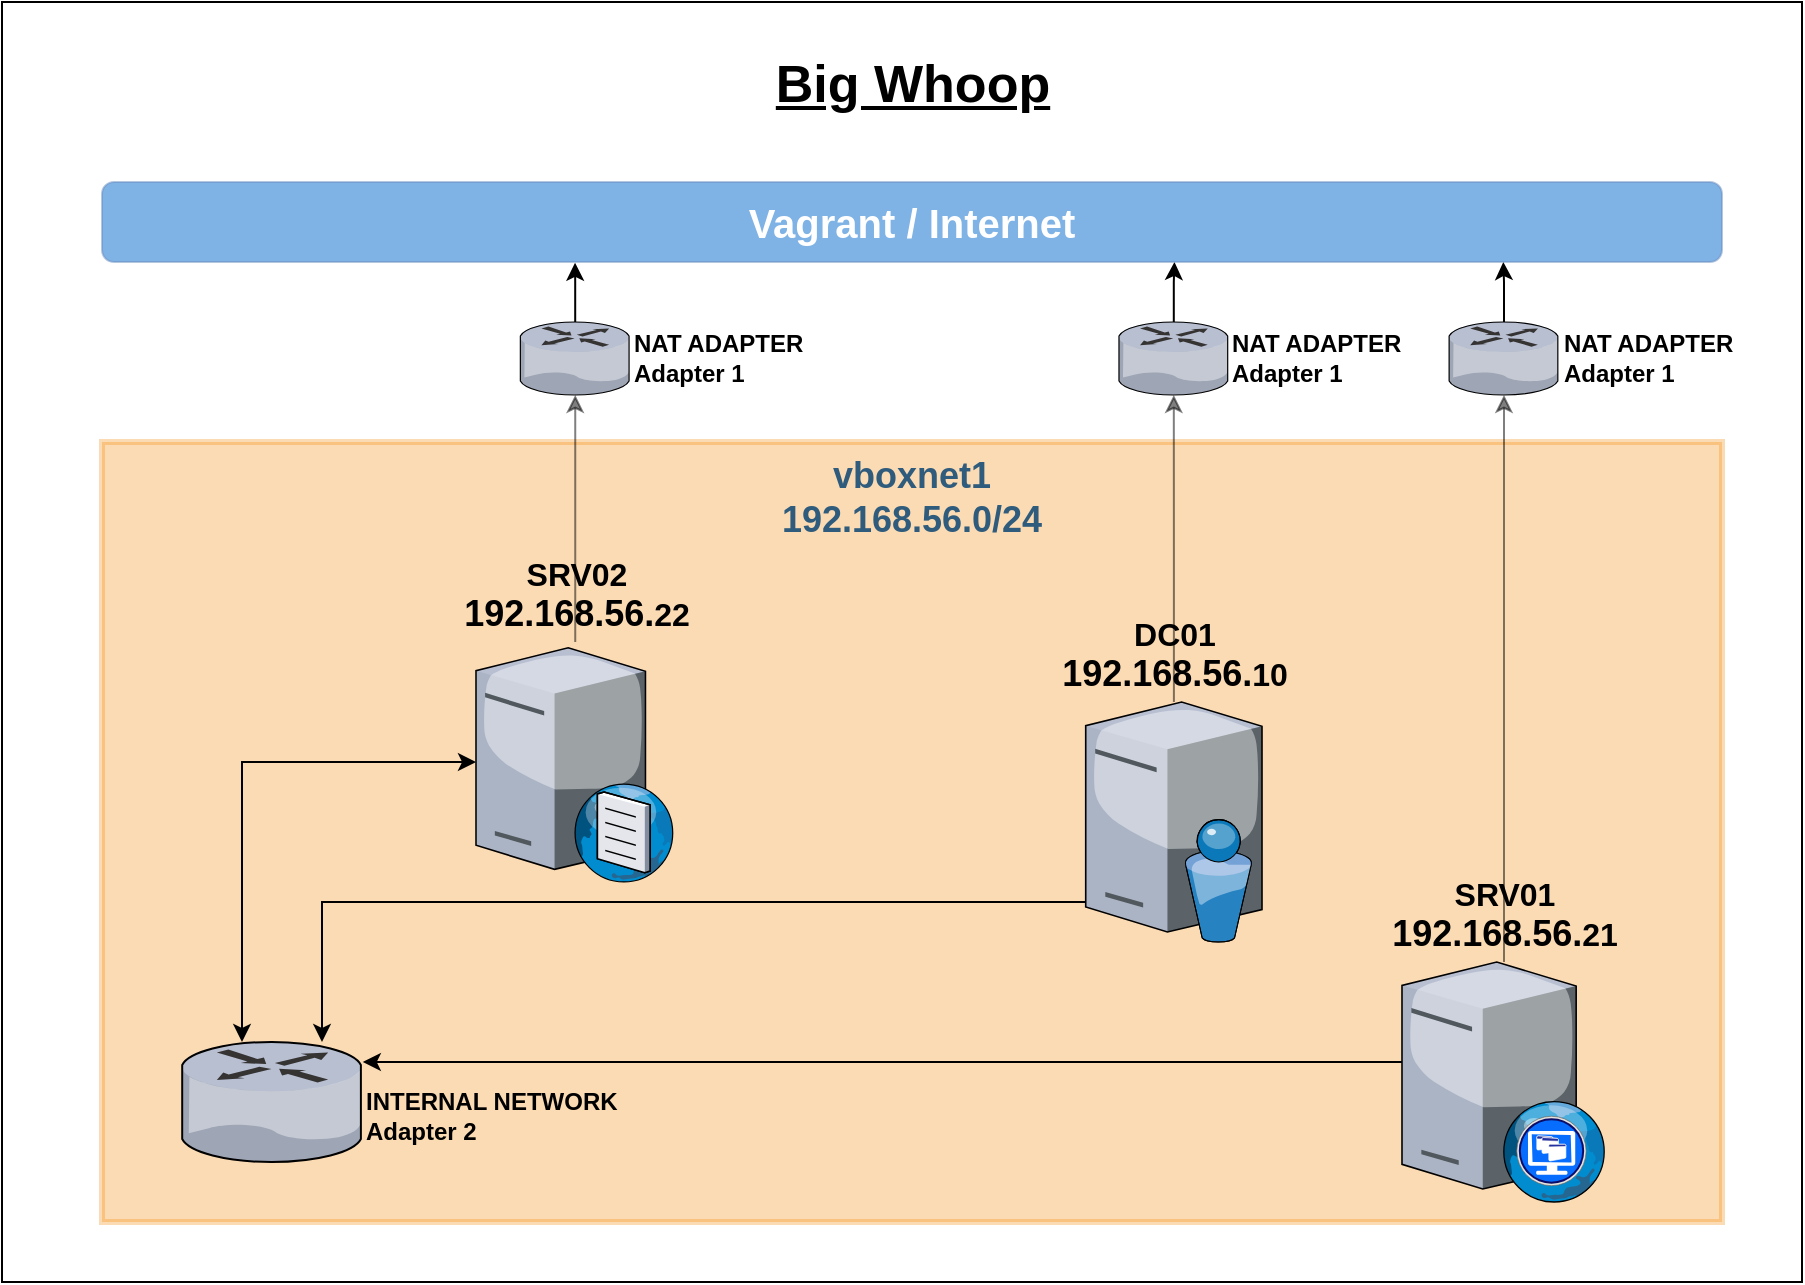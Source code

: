 <mxfile version="21.1.2" type="device">
  <diagram name="Page-1" id="e3a06f82-3646-2815-327d-82caf3d4e204">
    <mxGraphModel dx="1434" dy="844" grid="1" gridSize="10" guides="1" tooltips="1" connect="1" arrows="1" fold="1" page="1" pageScale="1.5" pageWidth="1169" pageHeight="826" background="none" math="0" shadow="0">
      <root>
        <mxCell id="0" style=";html=1;" />
        <mxCell id="1" style=";html=1;" parent="0" />
        <mxCell id="bGoVK-sDFNB5LfRDewBl-7" value="" style="rounded=0;whiteSpace=wrap;html=1;fontSize=26;" parent="1" vertex="1">
          <mxGeometry x="590" y="220" width="900" height="640" as="geometry" />
        </mxCell>
        <mxCell id="6a7d8f32e03d9370-57" value="&lt;div style=&quot;font-size: 18px&quot;&gt;&lt;span&gt;vboxnet1&lt;/span&gt;&lt;/div&gt;&lt;div style=&quot;font-size: 18px&quot;&gt;&lt;span&gt;192.168.56.0/24&lt;/span&gt;&lt;br&gt;&lt;/div&gt;" style="whiteSpace=wrap;html=1;fillColor=#F08705;fontSize=14;strokeColor=#F08705;verticalAlign=top;fontStyle=1;opacity=30;fontColor=#2F5B7C;rounded=0;shadow=0;labelBackgroundColor=none;strokeWidth=3;" parent="1" vertex="1">
          <mxGeometry x="640" y="440" width="810" height="390" as="geometry" />
        </mxCell>
        <mxCell id="6a7d8f32e03d9370-62" value="Big Whoop" style="text;strokeColor=none;fillColor=none;html=1;fontSize=26;fontStyle=5;verticalAlign=middle;align=center;" parent="1" vertex="1">
          <mxGeometry x="614.5" y="241" width="861" height="40" as="geometry" />
        </mxCell>
        <mxCell id="blqbRXa-6G_z3FvoZWoF-5" style="edgeStyle=orthogonalEdgeStyle;rounded=0;orthogonalLoop=1;jettySize=auto;html=1;opacity=50;" parent="1" source="NqMBTkHpHUBlxjQ2FLTl-3" target="blqbRXa-6G_z3FvoZWoF-2" edge="1">
          <mxGeometry relative="1" as="geometry" />
        </mxCell>
        <mxCell id="woMwOdrs-KJqnP72jpm_-5" style="edgeStyle=orthogonalEdgeStyle;rounded=0;orthogonalLoop=1;jettySize=auto;html=1;" parent="1" source="NqMBTkHpHUBlxjQ2FLTl-3" target="ACspXop2ZU6QtqIAnjtU-2" edge="1">
          <mxGeometry relative="1" as="geometry">
            <Array as="points">
              <mxPoint x="750" y="670" />
            </Array>
          </mxGeometry>
        </mxCell>
        <mxCell id="NqMBTkHpHUBlxjQ2FLTl-3" value="&lt;div style=&quot;font-size: 16px&quot;&gt;&lt;font style=&quot;font-size: 16px&quot;&gt;DC01&lt;/font&gt;&lt;/div&gt;&lt;span style=&quot;font-size: 18px&quot;&gt;192.168.56.&lt;/span&gt;&lt;span style=&quot;font-size: 16px&quot;&gt;10&lt;/span&gt;&lt;span style=&quot;font-size: 18px&quot;&gt;&lt;br&gt;&lt;/span&gt;" style="verticalLabelPosition=top;sketch=0;aspect=fixed;html=1;verticalAlign=bottom;strokeColor=#82b366;align=center;outlineConnect=0;shape=mxgraph.citrix.directory_server;labelPosition=center;fontSize=14;fontStyle=1;fillColor=#d5e8d4;" parent="1" vertex="1">
          <mxGeometry x="1131.86" y="570" width="88.14" height="120" as="geometry" />
        </mxCell>
        <mxCell id="ACspXop2ZU6QtqIAnjtU-3" style="edgeStyle=orthogonalEdgeStyle;rounded=0;orthogonalLoop=1;jettySize=auto;html=1;startArrow=classic;startFill=1;" parent="1" source="NqMBTkHpHUBlxjQ2FLTl-4" target="ACspXop2ZU6QtqIAnjtU-2" edge="1">
          <mxGeometry relative="1" as="geometry">
            <Array as="points">
              <mxPoint x="710" y="600" />
            </Array>
          </mxGeometry>
        </mxCell>
        <mxCell id="blqbRXa-6G_z3FvoZWoF-4" style="edgeStyle=orthogonalEdgeStyle;rounded=0;orthogonalLoop=1;jettySize=auto;html=1;opacity=50;" parent="1" source="NqMBTkHpHUBlxjQ2FLTl-4" target="blqbRXa-6G_z3FvoZWoF-3" edge="1">
          <mxGeometry relative="1" as="geometry" />
        </mxCell>
        <mxCell id="NqMBTkHpHUBlxjQ2FLTl-4" value="&lt;font style=&quot;font-size: 16px&quot;&gt;SRV02&lt;br&gt;&lt;/font&gt;&lt;span style=&quot;font-size: 18px&quot;&gt;192.168.56.&lt;/span&gt;&lt;span style=&quot;font-size: 16px&quot;&gt;22&lt;/span&gt;&lt;span style=&quot;font-size: 18px&quot;&gt;&lt;br&gt;&lt;/span&gt;" style="verticalLabelPosition=top;sketch=0;aspect=fixed;html=1;verticalAlign=bottom;strokeColor=none;align=center;outlineConnect=0;shape=mxgraph.citrix.dns_server;labelPosition=center;fontSize=14;fontStyle=1" parent="1" vertex="1">
          <mxGeometry x="827" y="540" width="99.24" height="120" as="geometry" />
        </mxCell>
        <mxCell id="blqbRXa-6G_z3FvoZWoF-6" style="edgeStyle=orthogonalEdgeStyle;rounded=0;orthogonalLoop=1;jettySize=auto;html=1;opacity=50;" parent="1" source="NqMBTkHpHUBlxjQ2FLTl-5" target="blqbRXa-6G_z3FvoZWoF-1" edge="1">
          <mxGeometry relative="1" as="geometry" />
        </mxCell>
        <mxCell id="woMwOdrs-KJqnP72jpm_-4" style="edgeStyle=orthogonalEdgeStyle;rounded=0;orthogonalLoop=1;jettySize=auto;html=1;" parent="1" source="NqMBTkHpHUBlxjQ2FLTl-5" target="ACspXop2ZU6QtqIAnjtU-2" edge="1">
          <mxGeometry relative="1" as="geometry">
            <Array as="points">
              <mxPoint x="1150" y="750" />
              <mxPoint x="1150" y="750" />
            </Array>
          </mxGeometry>
        </mxCell>
        <mxCell id="NqMBTkHpHUBlxjQ2FLTl-5" value="&lt;div style=&quot;font-size: 16px&quot;&gt;&lt;font style=&quot;font-size: 16px&quot;&gt;SRV01&lt;/font&gt;&lt;/div&gt;&lt;span style=&quot;font-size: 18px&quot;&gt;192.168.56.&lt;/span&gt;&lt;span style=&quot;font-size: 16px&quot;&gt;21&lt;/span&gt;&lt;span style=&quot;font-size: 18px&quot;&gt;&lt;br&gt;&lt;/span&gt;" style="verticalLabelPosition=top;sketch=0;aspect=fixed;html=1;verticalAlign=bottom;strokeColor=none;align=center;outlineConnect=0;shape=mxgraph.citrix.desktop_web;labelPosition=center;fontSize=14;fontStyle=1" parent="1" vertex="1">
          <mxGeometry x="1290" y="700" width="102" height="120" as="geometry" />
        </mxCell>
        <mxCell id="ACspXop2ZU6QtqIAnjtU-2" value="&lt;font style=&quot;font-size: 12px;&quot;&gt;&lt;br&gt;&lt;b style=&quot;&quot;&gt;INTERNAL NETWORK&amp;nbsp;&lt;br&gt;Adapter 2&lt;/b&gt;&lt;/font&gt;" style="verticalLabelPosition=middle;sketch=0;aspect=fixed;html=1;verticalAlign=middle;strokeColor=none;align=left;outlineConnect=0;shape=mxgraph.citrix.router;labelPosition=right;" parent="1" vertex="1">
          <mxGeometry x="680" y="740" width="90.41" height="60" as="geometry" />
        </mxCell>
        <mxCell id="woMwOdrs-KJqnP72jpm_-3" style="edgeStyle=orthogonalEdgeStyle;rounded=0;orthogonalLoop=1;jettySize=auto;html=1;entryX=0.865;entryY=1;entryDx=0;entryDy=0;entryPerimeter=0;" parent="1" source="blqbRXa-6G_z3FvoZWoF-1" target="blqbRXa-6G_z3FvoZWoF-8" edge="1">
          <mxGeometry relative="1" as="geometry" />
        </mxCell>
        <mxCell id="blqbRXa-6G_z3FvoZWoF-1" value="&lt;span style=&quot;text-align: left&quot;&gt;NAT ADAPTER&lt;/span&gt;&lt;br style=&quot;text-align: left&quot;&gt;&lt;span style=&quot;text-align: left&quot;&gt;Adapter 1&lt;/span&gt;" style="verticalLabelPosition=middle;sketch=0;aspect=fixed;html=1;verticalAlign=middle;strokeColor=none;align=left;outlineConnect=0;shape=mxgraph.citrix.router;labelPosition=right;fontStyle=1" parent="1" vertex="1">
          <mxGeometry x="1313.5" y="380" width="55" height="36.5" as="geometry" />
        </mxCell>
        <mxCell id="woMwOdrs-KJqnP72jpm_-2" style="edgeStyle=orthogonalEdgeStyle;rounded=0;orthogonalLoop=1;jettySize=auto;html=1;entryX=0.662;entryY=1;entryDx=0;entryDy=0;entryPerimeter=0;" parent="1" source="blqbRXa-6G_z3FvoZWoF-2" target="blqbRXa-6G_z3FvoZWoF-8" edge="1">
          <mxGeometry relative="1" as="geometry" />
        </mxCell>
        <mxCell id="blqbRXa-6G_z3FvoZWoF-2" value="&lt;span style=&quot;text-align: left&quot;&gt;NAT ADAPTER&lt;/span&gt;&lt;br style=&quot;text-align: left&quot;&gt;&lt;span style=&quot;text-align: left&quot;&gt;Adapter 1&lt;/span&gt;" style="verticalLabelPosition=middle;sketch=0;aspect=fixed;html=1;verticalAlign=middle;strokeColor=none;align=left;outlineConnect=0;shape=mxgraph.citrix.router;labelPosition=right;fontStyle=1" parent="1" vertex="1">
          <mxGeometry x="1148.43" y="380" width="55" height="36.5" as="geometry" />
        </mxCell>
        <mxCell id="woMwOdrs-KJqnP72jpm_-1" style="edgeStyle=orthogonalEdgeStyle;rounded=0;orthogonalLoop=1;jettySize=auto;html=1;entryX=0.292;entryY=1.01;entryDx=0;entryDy=0;entryPerimeter=0;" parent="1" source="blqbRXa-6G_z3FvoZWoF-3" target="blqbRXa-6G_z3FvoZWoF-8" edge="1">
          <mxGeometry relative="1" as="geometry" />
        </mxCell>
        <mxCell id="blqbRXa-6G_z3FvoZWoF-3" value="NAT ADAPTER&lt;br&gt;Adapter 1" style="verticalLabelPosition=middle;sketch=0;aspect=fixed;html=1;verticalAlign=middle;strokeColor=none;align=left;outlineConnect=0;shape=mxgraph.citrix.router;labelPosition=right;fontStyle=1" parent="1" vertex="1">
          <mxGeometry x="849.12" y="380" width="55" height="36.5" as="geometry" />
        </mxCell>
        <mxCell id="blqbRXa-6G_z3FvoZWoF-8" value="&lt;b&gt;&lt;font style=&quot;font-size: 20px&quot; color=&quot;#ffffff&quot;&gt;Vagrant / Internet&lt;/font&gt;&lt;/b&gt;" style="rounded=1;whiteSpace=wrap;html=1;strokeColor=#6c8ebf;fillColor=#0066CC;opacity=50;" parent="1" vertex="1">
          <mxGeometry x="640" y="310" width="810" height="40" as="geometry" />
        </mxCell>
      </root>
    </mxGraphModel>
  </diagram>
</mxfile>
